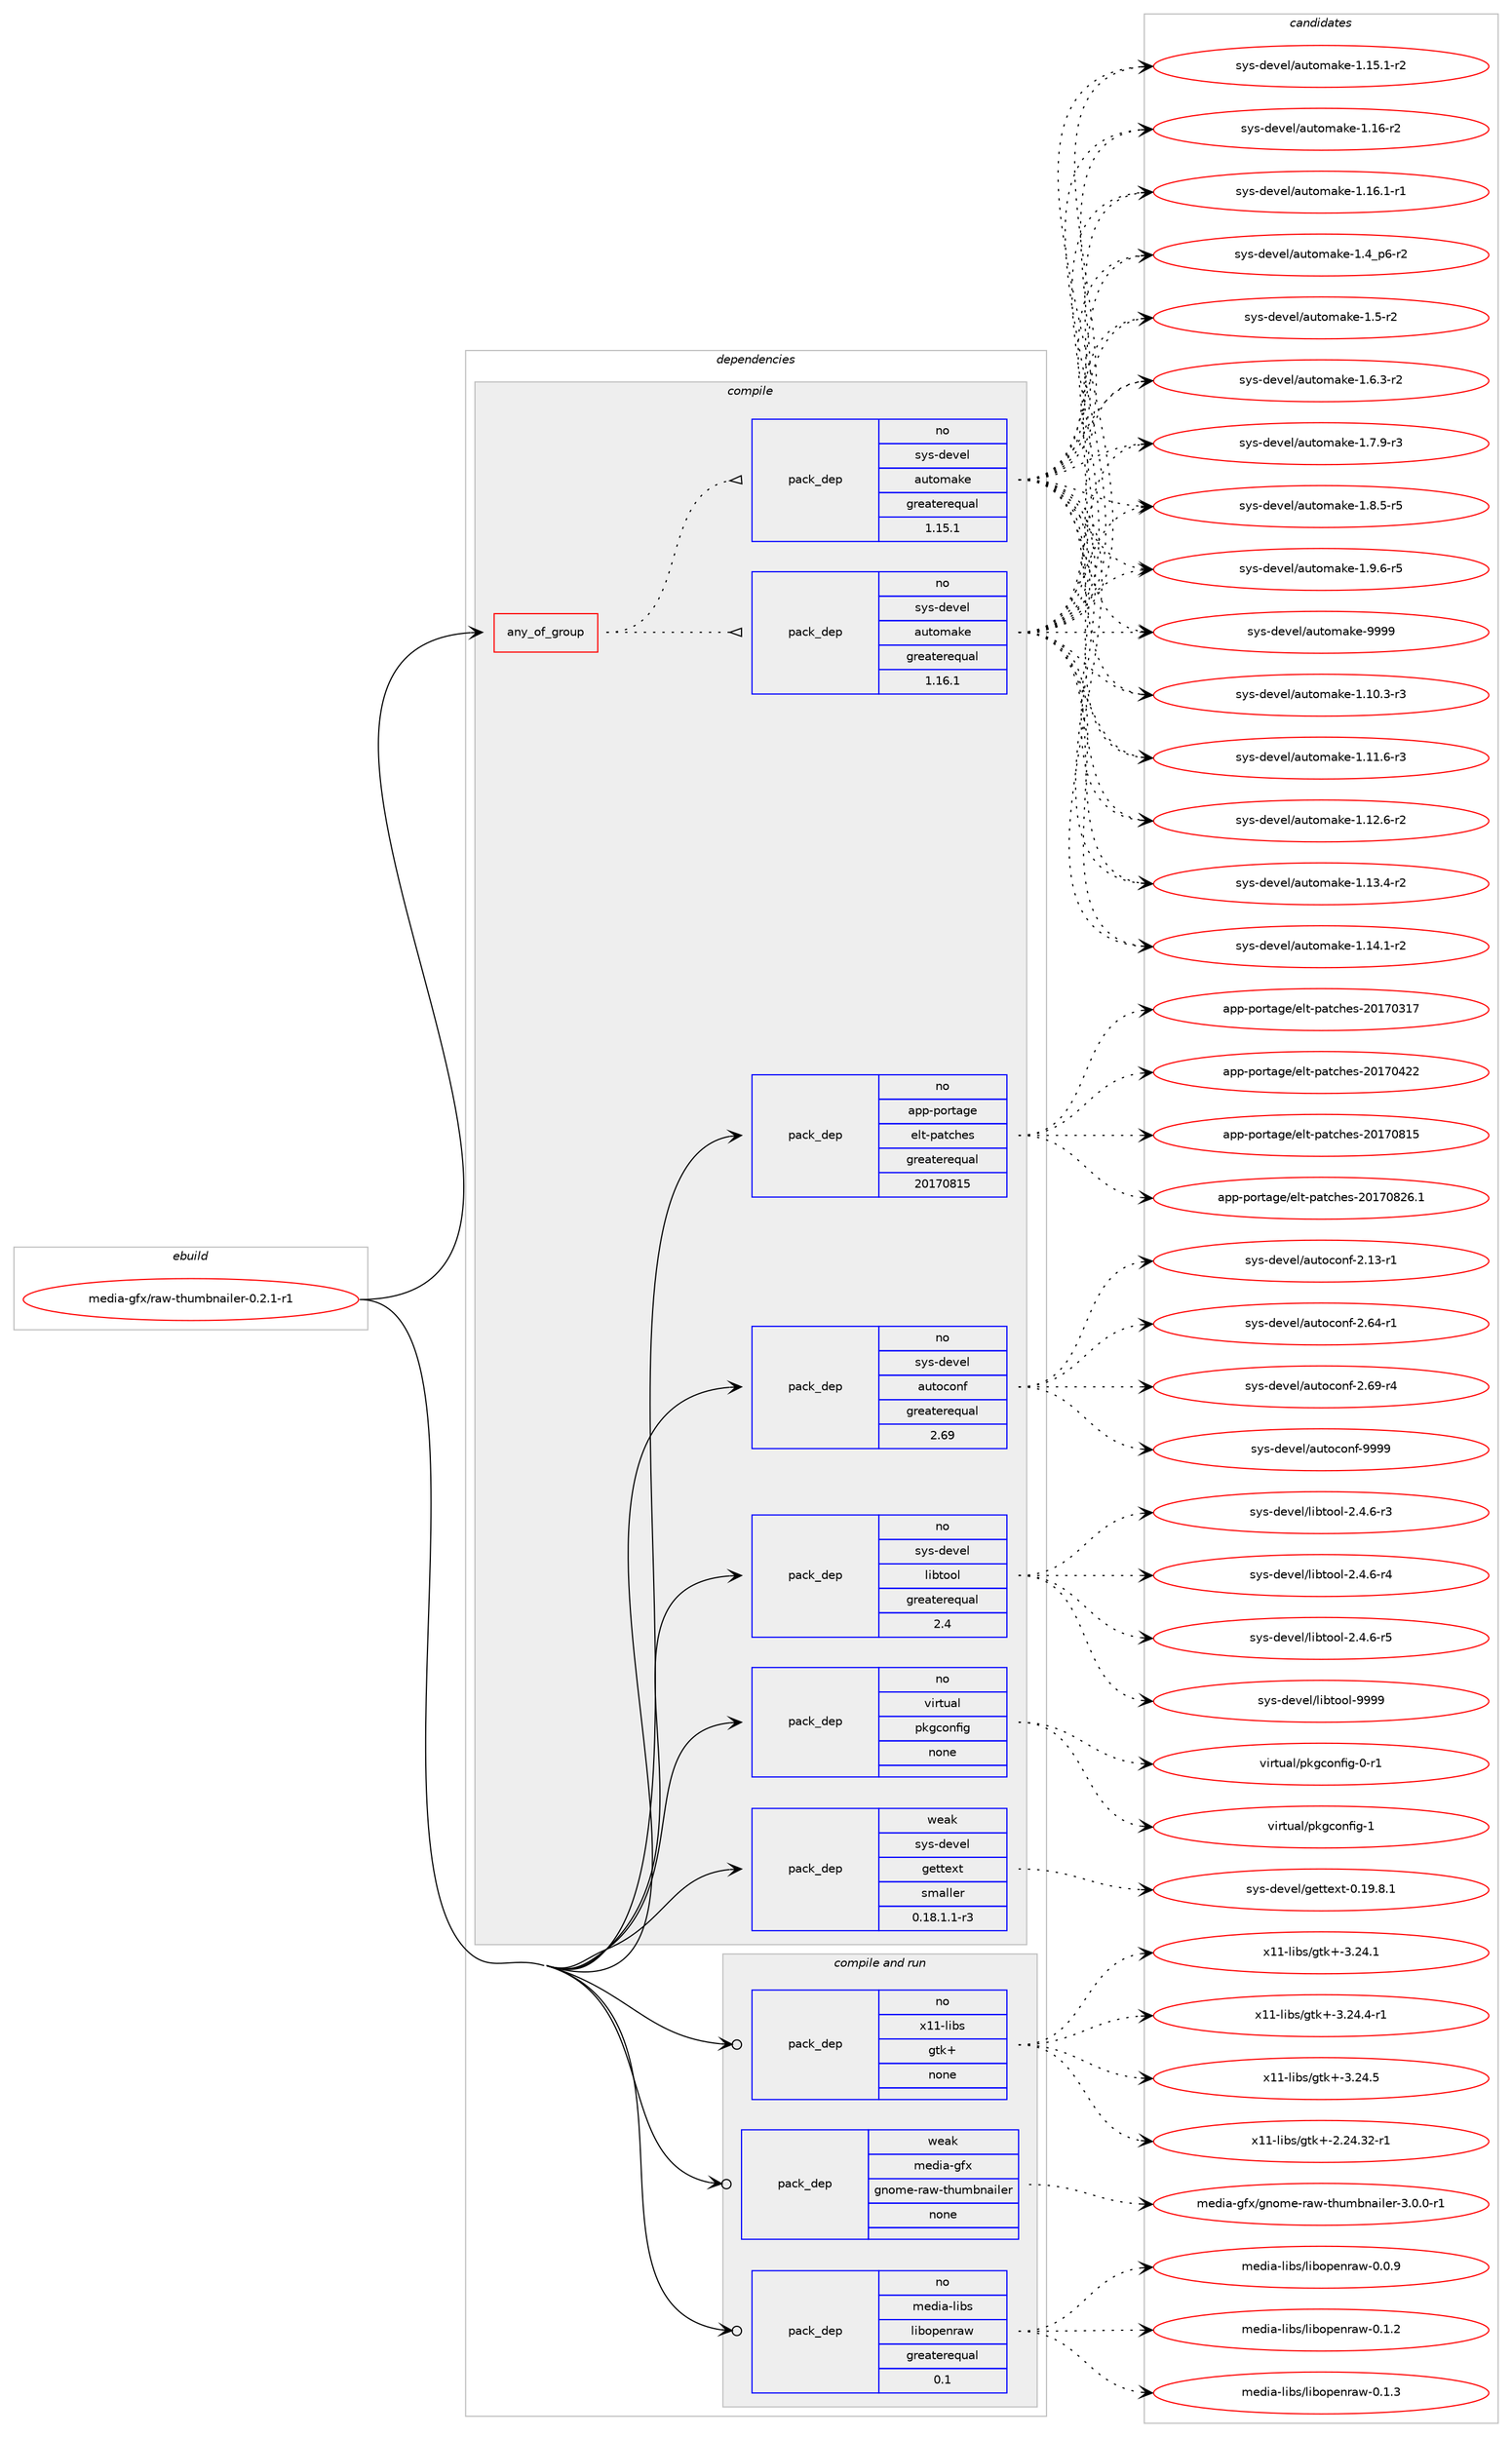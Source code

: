 digraph prolog {

# *************
# Graph options
# *************

newrank=true;
concentrate=true;
compound=true;
graph [rankdir=LR,fontname=Helvetica,fontsize=10,ranksep=1.5];#, ranksep=2.5, nodesep=0.2];
edge  [arrowhead=vee];
node  [fontname=Helvetica,fontsize=10];

# **********
# The ebuild
# **********

subgraph cluster_leftcol {
color=gray;
rank=same;
label=<<i>ebuild</i>>;
id [label="media-gfx/raw-thumbnailer-0.2.1-r1", color=red, width=4, href="../media-gfx/raw-thumbnailer-0.2.1-r1.svg"];
}

# ****************
# The dependencies
# ****************

subgraph cluster_midcol {
color=gray;
label=<<i>dependencies</i>>;
subgraph cluster_compile {
fillcolor="#eeeeee";
style=filled;
label=<<i>compile</i>>;
subgraph any24931 {
dependency1607453 [label=<<TABLE BORDER="0" CELLBORDER="1" CELLSPACING="0" CELLPADDING="4"><TR><TD CELLPADDING="10">any_of_group</TD></TR></TABLE>>, shape=none, color=red];subgraph pack1148565 {
dependency1607454 [label=<<TABLE BORDER="0" CELLBORDER="1" CELLSPACING="0" CELLPADDING="4" WIDTH="220"><TR><TD ROWSPAN="6" CELLPADDING="30">pack_dep</TD></TR><TR><TD WIDTH="110">no</TD></TR><TR><TD>sys-devel</TD></TR><TR><TD>automake</TD></TR><TR><TD>greaterequal</TD></TR><TR><TD>1.16.1</TD></TR></TABLE>>, shape=none, color=blue];
}
dependency1607453:e -> dependency1607454:w [weight=20,style="dotted",arrowhead="oinv"];
subgraph pack1148566 {
dependency1607455 [label=<<TABLE BORDER="0" CELLBORDER="1" CELLSPACING="0" CELLPADDING="4" WIDTH="220"><TR><TD ROWSPAN="6" CELLPADDING="30">pack_dep</TD></TR><TR><TD WIDTH="110">no</TD></TR><TR><TD>sys-devel</TD></TR><TR><TD>automake</TD></TR><TR><TD>greaterequal</TD></TR><TR><TD>1.15.1</TD></TR></TABLE>>, shape=none, color=blue];
}
dependency1607453:e -> dependency1607455:w [weight=20,style="dotted",arrowhead="oinv"];
}
id:e -> dependency1607453:w [weight=20,style="solid",arrowhead="vee"];
subgraph pack1148567 {
dependency1607456 [label=<<TABLE BORDER="0" CELLBORDER="1" CELLSPACING="0" CELLPADDING="4" WIDTH="220"><TR><TD ROWSPAN="6" CELLPADDING="30">pack_dep</TD></TR><TR><TD WIDTH="110">no</TD></TR><TR><TD>app-portage</TD></TR><TR><TD>elt-patches</TD></TR><TR><TD>greaterequal</TD></TR><TR><TD>20170815</TD></TR></TABLE>>, shape=none, color=blue];
}
id:e -> dependency1607456:w [weight=20,style="solid",arrowhead="vee"];
subgraph pack1148568 {
dependency1607457 [label=<<TABLE BORDER="0" CELLBORDER="1" CELLSPACING="0" CELLPADDING="4" WIDTH="220"><TR><TD ROWSPAN="6" CELLPADDING="30">pack_dep</TD></TR><TR><TD WIDTH="110">no</TD></TR><TR><TD>sys-devel</TD></TR><TR><TD>autoconf</TD></TR><TR><TD>greaterequal</TD></TR><TR><TD>2.69</TD></TR></TABLE>>, shape=none, color=blue];
}
id:e -> dependency1607457:w [weight=20,style="solid",arrowhead="vee"];
subgraph pack1148569 {
dependency1607458 [label=<<TABLE BORDER="0" CELLBORDER="1" CELLSPACING="0" CELLPADDING="4" WIDTH="220"><TR><TD ROWSPAN="6" CELLPADDING="30">pack_dep</TD></TR><TR><TD WIDTH="110">no</TD></TR><TR><TD>sys-devel</TD></TR><TR><TD>libtool</TD></TR><TR><TD>greaterequal</TD></TR><TR><TD>2.4</TD></TR></TABLE>>, shape=none, color=blue];
}
id:e -> dependency1607458:w [weight=20,style="solid",arrowhead="vee"];
subgraph pack1148570 {
dependency1607459 [label=<<TABLE BORDER="0" CELLBORDER="1" CELLSPACING="0" CELLPADDING="4" WIDTH="220"><TR><TD ROWSPAN="6" CELLPADDING="30">pack_dep</TD></TR><TR><TD WIDTH="110">no</TD></TR><TR><TD>virtual</TD></TR><TR><TD>pkgconfig</TD></TR><TR><TD>none</TD></TR><TR><TD></TD></TR></TABLE>>, shape=none, color=blue];
}
id:e -> dependency1607459:w [weight=20,style="solid",arrowhead="vee"];
subgraph pack1148571 {
dependency1607460 [label=<<TABLE BORDER="0" CELLBORDER="1" CELLSPACING="0" CELLPADDING="4" WIDTH="220"><TR><TD ROWSPAN="6" CELLPADDING="30">pack_dep</TD></TR><TR><TD WIDTH="110">weak</TD></TR><TR><TD>sys-devel</TD></TR><TR><TD>gettext</TD></TR><TR><TD>smaller</TD></TR><TR><TD>0.18.1.1-r3</TD></TR></TABLE>>, shape=none, color=blue];
}
id:e -> dependency1607460:w [weight=20,style="solid",arrowhead="vee"];
}
subgraph cluster_compileandrun {
fillcolor="#eeeeee";
style=filled;
label=<<i>compile and run</i>>;
subgraph pack1148572 {
dependency1607461 [label=<<TABLE BORDER="0" CELLBORDER="1" CELLSPACING="0" CELLPADDING="4" WIDTH="220"><TR><TD ROWSPAN="6" CELLPADDING="30">pack_dep</TD></TR><TR><TD WIDTH="110">no</TD></TR><TR><TD>media-libs</TD></TR><TR><TD>libopenraw</TD></TR><TR><TD>greaterequal</TD></TR><TR><TD>0.1</TD></TR></TABLE>>, shape=none, color=blue];
}
id:e -> dependency1607461:w [weight=20,style="solid",arrowhead="odotvee"];
subgraph pack1148573 {
dependency1607462 [label=<<TABLE BORDER="0" CELLBORDER="1" CELLSPACING="0" CELLPADDING="4" WIDTH="220"><TR><TD ROWSPAN="6" CELLPADDING="30">pack_dep</TD></TR><TR><TD WIDTH="110">no</TD></TR><TR><TD>x11-libs</TD></TR><TR><TD>gtk+</TD></TR><TR><TD>none</TD></TR><TR><TD></TD></TR></TABLE>>, shape=none, color=blue];
}
id:e -> dependency1607462:w [weight=20,style="solid",arrowhead="odotvee"];
subgraph pack1148574 {
dependency1607463 [label=<<TABLE BORDER="0" CELLBORDER="1" CELLSPACING="0" CELLPADDING="4" WIDTH="220"><TR><TD ROWSPAN="6" CELLPADDING="30">pack_dep</TD></TR><TR><TD WIDTH="110">weak</TD></TR><TR><TD>media-gfx</TD></TR><TR><TD>gnome-raw-thumbnailer</TD></TR><TR><TD>none</TD></TR><TR><TD></TD></TR></TABLE>>, shape=none, color=blue];
}
id:e -> dependency1607463:w [weight=20,style="solid",arrowhead="odotvee"];
}
subgraph cluster_run {
fillcolor="#eeeeee";
style=filled;
label=<<i>run</i>>;
}
}

# **************
# The candidates
# **************

subgraph cluster_choices {
rank=same;
color=gray;
label=<<i>candidates</i>>;

subgraph choice1148565 {
color=black;
nodesep=1;
choice11512111545100101118101108479711711611110997107101454946494846514511451 [label="sys-devel/automake-1.10.3-r3", color=red, width=4,href="../sys-devel/automake-1.10.3-r3.svg"];
choice11512111545100101118101108479711711611110997107101454946494946544511451 [label="sys-devel/automake-1.11.6-r3", color=red, width=4,href="../sys-devel/automake-1.11.6-r3.svg"];
choice11512111545100101118101108479711711611110997107101454946495046544511450 [label="sys-devel/automake-1.12.6-r2", color=red, width=4,href="../sys-devel/automake-1.12.6-r2.svg"];
choice11512111545100101118101108479711711611110997107101454946495146524511450 [label="sys-devel/automake-1.13.4-r2", color=red, width=4,href="../sys-devel/automake-1.13.4-r2.svg"];
choice11512111545100101118101108479711711611110997107101454946495246494511450 [label="sys-devel/automake-1.14.1-r2", color=red, width=4,href="../sys-devel/automake-1.14.1-r2.svg"];
choice11512111545100101118101108479711711611110997107101454946495346494511450 [label="sys-devel/automake-1.15.1-r2", color=red, width=4,href="../sys-devel/automake-1.15.1-r2.svg"];
choice1151211154510010111810110847971171161111099710710145494649544511450 [label="sys-devel/automake-1.16-r2", color=red, width=4,href="../sys-devel/automake-1.16-r2.svg"];
choice11512111545100101118101108479711711611110997107101454946495446494511449 [label="sys-devel/automake-1.16.1-r1", color=red, width=4,href="../sys-devel/automake-1.16.1-r1.svg"];
choice115121115451001011181011084797117116111109971071014549465295112544511450 [label="sys-devel/automake-1.4_p6-r2", color=red, width=4,href="../sys-devel/automake-1.4_p6-r2.svg"];
choice11512111545100101118101108479711711611110997107101454946534511450 [label="sys-devel/automake-1.5-r2", color=red, width=4,href="../sys-devel/automake-1.5-r2.svg"];
choice115121115451001011181011084797117116111109971071014549465446514511450 [label="sys-devel/automake-1.6.3-r2", color=red, width=4,href="../sys-devel/automake-1.6.3-r2.svg"];
choice115121115451001011181011084797117116111109971071014549465546574511451 [label="sys-devel/automake-1.7.9-r3", color=red, width=4,href="../sys-devel/automake-1.7.9-r3.svg"];
choice115121115451001011181011084797117116111109971071014549465646534511453 [label="sys-devel/automake-1.8.5-r5", color=red, width=4,href="../sys-devel/automake-1.8.5-r5.svg"];
choice115121115451001011181011084797117116111109971071014549465746544511453 [label="sys-devel/automake-1.9.6-r5", color=red, width=4,href="../sys-devel/automake-1.9.6-r5.svg"];
choice115121115451001011181011084797117116111109971071014557575757 [label="sys-devel/automake-9999", color=red, width=4,href="../sys-devel/automake-9999.svg"];
dependency1607454:e -> choice11512111545100101118101108479711711611110997107101454946494846514511451:w [style=dotted,weight="100"];
dependency1607454:e -> choice11512111545100101118101108479711711611110997107101454946494946544511451:w [style=dotted,weight="100"];
dependency1607454:e -> choice11512111545100101118101108479711711611110997107101454946495046544511450:w [style=dotted,weight="100"];
dependency1607454:e -> choice11512111545100101118101108479711711611110997107101454946495146524511450:w [style=dotted,weight="100"];
dependency1607454:e -> choice11512111545100101118101108479711711611110997107101454946495246494511450:w [style=dotted,weight="100"];
dependency1607454:e -> choice11512111545100101118101108479711711611110997107101454946495346494511450:w [style=dotted,weight="100"];
dependency1607454:e -> choice1151211154510010111810110847971171161111099710710145494649544511450:w [style=dotted,weight="100"];
dependency1607454:e -> choice11512111545100101118101108479711711611110997107101454946495446494511449:w [style=dotted,weight="100"];
dependency1607454:e -> choice115121115451001011181011084797117116111109971071014549465295112544511450:w [style=dotted,weight="100"];
dependency1607454:e -> choice11512111545100101118101108479711711611110997107101454946534511450:w [style=dotted,weight="100"];
dependency1607454:e -> choice115121115451001011181011084797117116111109971071014549465446514511450:w [style=dotted,weight="100"];
dependency1607454:e -> choice115121115451001011181011084797117116111109971071014549465546574511451:w [style=dotted,weight="100"];
dependency1607454:e -> choice115121115451001011181011084797117116111109971071014549465646534511453:w [style=dotted,weight="100"];
dependency1607454:e -> choice115121115451001011181011084797117116111109971071014549465746544511453:w [style=dotted,weight="100"];
dependency1607454:e -> choice115121115451001011181011084797117116111109971071014557575757:w [style=dotted,weight="100"];
}
subgraph choice1148566 {
color=black;
nodesep=1;
choice11512111545100101118101108479711711611110997107101454946494846514511451 [label="sys-devel/automake-1.10.3-r3", color=red, width=4,href="../sys-devel/automake-1.10.3-r3.svg"];
choice11512111545100101118101108479711711611110997107101454946494946544511451 [label="sys-devel/automake-1.11.6-r3", color=red, width=4,href="../sys-devel/automake-1.11.6-r3.svg"];
choice11512111545100101118101108479711711611110997107101454946495046544511450 [label="sys-devel/automake-1.12.6-r2", color=red, width=4,href="../sys-devel/automake-1.12.6-r2.svg"];
choice11512111545100101118101108479711711611110997107101454946495146524511450 [label="sys-devel/automake-1.13.4-r2", color=red, width=4,href="../sys-devel/automake-1.13.4-r2.svg"];
choice11512111545100101118101108479711711611110997107101454946495246494511450 [label="sys-devel/automake-1.14.1-r2", color=red, width=4,href="../sys-devel/automake-1.14.1-r2.svg"];
choice11512111545100101118101108479711711611110997107101454946495346494511450 [label="sys-devel/automake-1.15.1-r2", color=red, width=4,href="../sys-devel/automake-1.15.1-r2.svg"];
choice1151211154510010111810110847971171161111099710710145494649544511450 [label="sys-devel/automake-1.16-r2", color=red, width=4,href="../sys-devel/automake-1.16-r2.svg"];
choice11512111545100101118101108479711711611110997107101454946495446494511449 [label="sys-devel/automake-1.16.1-r1", color=red, width=4,href="../sys-devel/automake-1.16.1-r1.svg"];
choice115121115451001011181011084797117116111109971071014549465295112544511450 [label="sys-devel/automake-1.4_p6-r2", color=red, width=4,href="../sys-devel/automake-1.4_p6-r2.svg"];
choice11512111545100101118101108479711711611110997107101454946534511450 [label="sys-devel/automake-1.5-r2", color=red, width=4,href="../sys-devel/automake-1.5-r2.svg"];
choice115121115451001011181011084797117116111109971071014549465446514511450 [label="sys-devel/automake-1.6.3-r2", color=red, width=4,href="../sys-devel/automake-1.6.3-r2.svg"];
choice115121115451001011181011084797117116111109971071014549465546574511451 [label="sys-devel/automake-1.7.9-r3", color=red, width=4,href="../sys-devel/automake-1.7.9-r3.svg"];
choice115121115451001011181011084797117116111109971071014549465646534511453 [label="sys-devel/automake-1.8.5-r5", color=red, width=4,href="../sys-devel/automake-1.8.5-r5.svg"];
choice115121115451001011181011084797117116111109971071014549465746544511453 [label="sys-devel/automake-1.9.6-r5", color=red, width=4,href="../sys-devel/automake-1.9.6-r5.svg"];
choice115121115451001011181011084797117116111109971071014557575757 [label="sys-devel/automake-9999", color=red, width=4,href="../sys-devel/automake-9999.svg"];
dependency1607455:e -> choice11512111545100101118101108479711711611110997107101454946494846514511451:w [style=dotted,weight="100"];
dependency1607455:e -> choice11512111545100101118101108479711711611110997107101454946494946544511451:w [style=dotted,weight="100"];
dependency1607455:e -> choice11512111545100101118101108479711711611110997107101454946495046544511450:w [style=dotted,weight="100"];
dependency1607455:e -> choice11512111545100101118101108479711711611110997107101454946495146524511450:w [style=dotted,weight="100"];
dependency1607455:e -> choice11512111545100101118101108479711711611110997107101454946495246494511450:w [style=dotted,weight="100"];
dependency1607455:e -> choice11512111545100101118101108479711711611110997107101454946495346494511450:w [style=dotted,weight="100"];
dependency1607455:e -> choice1151211154510010111810110847971171161111099710710145494649544511450:w [style=dotted,weight="100"];
dependency1607455:e -> choice11512111545100101118101108479711711611110997107101454946495446494511449:w [style=dotted,weight="100"];
dependency1607455:e -> choice115121115451001011181011084797117116111109971071014549465295112544511450:w [style=dotted,weight="100"];
dependency1607455:e -> choice11512111545100101118101108479711711611110997107101454946534511450:w [style=dotted,weight="100"];
dependency1607455:e -> choice115121115451001011181011084797117116111109971071014549465446514511450:w [style=dotted,weight="100"];
dependency1607455:e -> choice115121115451001011181011084797117116111109971071014549465546574511451:w [style=dotted,weight="100"];
dependency1607455:e -> choice115121115451001011181011084797117116111109971071014549465646534511453:w [style=dotted,weight="100"];
dependency1607455:e -> choice115121115451001011181011084797117116111109971071014549465746544511453:w [style=dotted,weight="100"];
dependency1607455:e -> choice115121115451001011181011084797117116111109971071014557575757:w [style=dotted,weight="100"];
}
subgraph choice1148567 {
color=black;
nodesep=1;
choice97112112451121111141169710310147101108116451129711699104101115455048495548514955 [label="app-portage/elt-patches-20170317", color=red, width=4,href="../app-portage/elt-patches-20170317.svg"];
choice97112112451121111141169710310147101108116451129711699104101115455048495548525050 [label="app-portage/elt-patches-20170422", color=red, width=4,href="../app-portage/elt-patches-20170422.svg"];
choice97112112451121111141169710310147101108116451129711699104101115455048495548564953 [label="app-portage/elt-patches-20170815", color=red, width=4,href="../app-portage/elt-patches-20170815.svg"];
choice971121124511211111411697103101471011081164511297116991041011154550484955485650544649 [label="app-portage/elt-patches-20170826.1", color=red, width=4,href="../app-portage/elt-patches-20170826.1.svg"];
dependency1607456:e -> choice97112112451121111141169710310147101108116451129711699104101115455048495548514955:w [style=dotted,weight="100"];
dependency1607456:e -> choice97112112451121111141169710310147101108116451129711699104101115455048495548525050:w [style=dotted,weight="100"];
dependency1607456:e -> choice97112112451121111141169710310147101108116451129711699104101115455048495548564953:w [style=dotted,weight="100"];
dependency1607456:e -> choice971121124511211111411697103101471011081164511297116991041011154550484955485650544649:w [style=dotted,weight="100"];
}
subgraph choice1148568 {
color=black;
nodesep=1;
choice1151211154510010111810110847971171161119911111010245504649514511449 [label="sys-devel/autoconf-2.13-r1", color=red, width=4,href="../sys-devel/autoconf-2.13-r1.svg"];
choice1151211154510010111810110847971171161119911111010245504654524511449 [label="sys-devel/autoconf-2.64-r1", color=red, width=4,href="../sys-devel/autoconf-2.64-r1.svg"];
choice1151211154510010111810110847971171161119911111010245504654574511452 [label="sys-devel/autoconf-2.69-r4", color=red, width=4,href="../sys-devel/autoconf-2.69-r4.svg"];
choice115121115451001011181011084797117116111991111101024557575757 [label="sys-devel/autoconf-9999", color=red, width=4,href="../sys-devel/autoconf-9999.svg"];
dependency1607457:e -> choice1151211154510010111810110847971171161119911111010245504649514511449:w [style=dotted,weight="100"];
dependency1607457:e -> choice1151211154510010111810110847971171161119911111010245504654524511449:w [style=dotted,weight="100"];
dependency1607457:e -> choice1151211154510010111810110847971171161119911111010245504654574511452:w [style=dotted,weight="100"];
dependency1607457:e -> choice115121115451001011181011084797117116111991111101024557575757:w [style=dotted,weight="100"];
}
subgraph choice1148569 {
color=black;
nodesep=1;
choice1151211154510010111810110847108105981161111111084550465246544511451 [label="sys-devel/libtool-2.4.6-r3", color=red, width=4,href="../sys-devel/libtool-2.4.6-r3.svg"];
choice1151211154510010111810110847108105981161111111084550465246544511452 [label="sys-devel/libtool-2.4.6-r4", color=red, width=4,href="../sys-devel/libtool-2.4.6-r4.svg"];
choice1151211154510010111810110847108105981161111111084550465246544511453 [label="sys-devel/libtool-2.4.6-r5", color=red, width=4,href="../sys-devel/libtool-2.4.6-r5.svg"];
choice1151211154510010111810110847108105981161111111084557575757 [label="sys-devel/libtool-9999", color=red, width=4,href="../sys-devel/libtool-9999.svg"];
dependency1607458:e -> choice1151211154510010111810110847108105981161111111084550465246544511451:w [style=dotted,weight="100"];
dependency1607458:e -> choice1151211154510010111810110847108105981161111111084550465246544511452:w [style=dotted,weight="100"];
dependency1607458:e -> choice1151211154510010111810110847108105981161111111084550465246544511453:w [style=dotted,weight="100"];
dependency1607458:e -> choice1151211154510010111810110847108105981161111111084557575757:w [style=dotted,weight="100"];
}
subgraph choice1148570 {
color=black;
nodesep=1;
choice11810511411611797108471121071039911111010210510345484511449 [label="virtual/pkgconfig-0-r1", color=red, width=4,href="../virtual/pkgconfig-0-r1.svg"];
choice1181051141161179710847112107103991111101021051034549 [label="virtual/pkgconfig-1", color=red, width=4,href="../virtual/pkgconfig-1.svg"];
dependency1607459:e -> choice11810511411611797108471121071039911111010210510345484511449:w [style=dotted,weight="100"];
dependency1607459:e -> choice1181051141161179710847112107103991111101021051034549:w [style=dotted,weight="100"];
}
subgraph choice1148571 {
color=black;
nodesep=1;
choice1151211154510010111810110847103101116116101120116454846495746564649 [label="sys-devel/gettext-0.19.8.1", color=red, width=4,href="../sys-devel/gettext-0.19.8.1.svg"];
dependency1607460:e -> choice1151211154510010111810110847103101116116101120116454846495746564649:w [style=dotted,weight="100"];
}
subgraph choice1148572 {
color=black;
nodesep=1;
choice109101100105974510810598115471081059811111210111011497119454846484657 [label="media-libs/libopenraw-0.0.9", color=red, width=4,href="../media-libs/libopenraw-0.0.9.svg"];
choice109101100105974510810598115471081059811111210111011497119454846494650 [label="media-libs/libopenraw-0.1.2", color=red, width=4,href="../media-libs/libopenraw-0.1.2.svg"];
choice109101100105974510810598115471081059811111210111011497119454846494651 [label="media-libs/libopenraw-0.1.3", color=red, width=4,href="../media-libs/libopenraw-0.1.3.svg"];
dependency1607461:e -> choice109101100105974510810598115471081059811111210111011497119454846484657:w [style=dotted,weight="100"];
dependency1607461:e -> choice109101100105974510810598115471081059811111210111011497119454846494650:w [style=dotted,weight="100"];
dependency1607461:e -> choice109101100105974510810598115471081059811111210111011497119454846494651:w [style=dotted,weight="100"];
}
subgraph choice1148573 {
color=black;
nodesep=1;
choice12049494510810598115471031161074345504650524651504511449 [label="x11-libs/gtk+-2.24.32-r1", color=red, width=4,href="../x11-libs/gtk+-2.24.32-r1.svg"];
choice12049494510810598115471031161074345514650524649 [label="x11-libs/gtk+-3.24.1", color=red, width=4,href="../x11-libs/gtk+-3.24.1.svg"];
choice120494945108105981154710311610743455146505246524511449 [label="x11-libs/gtk+-3.24.4-r1", color=red, width=4,href="../x11-libs/gtk+-3.24.4-r1.svg"];
choice12049494510810598115471031161074345514650524653 [label="x11-libs/gtk+-3.24.5", color=red, width=4,href="../x11-libs/gtk+-3.24.5.svg"];
dependency1607462:e -> choice12049494510810598115471031161074345504650524651504511449:w [style=dotted,weight="100"];
dependency1607462:e -> choice12049494510810598115471031161074345514650524649:w [style=dotted,weight="100"];
dependency1607462:e -> choice120494945108105981154710311610743455146505246524511449:w [style=dotted,weight="100"];
dependency1607462:e -> choice12049494510810598115471031161074345514650524653:w [style=dotted,weight="100"];
}
subgraph choice1148574 {
color=black;
nodesep=1;
choice10910110010597451031021204710311011110910145114971194511610411710998110971051081011144551464846484511449 [label="media-gfx/gnome-raw-thumbnailer-3.0.0-r1", color=red, width=4,href="../media-gfx/gnome-raw-thumbnailer-3.0.0-r1.svg"];
dependency1607463:e -> choice10910110010597451031021204710311011110910145114971194511610411710998110971051081011144551464846484511449:w [style=dotted,weight="100"];
}
}

}
